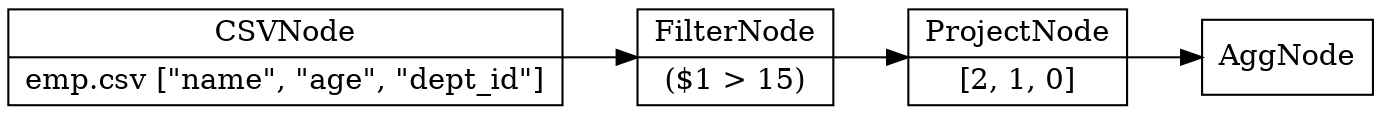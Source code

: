 digraph example1 {
    node [shape=record];
    rankdir=LR;
    splines=polyline;
    nodesep=0.5;
    Node0[label="CSVNode|emp.csv [\"name\", \"age\", \"dept_id\"]"];
    Node1[label="FilterNode|($1 &gt; 15)"];
    Node0 -> Node1;
    Node2[label="ProjectNode|[2, 1, 0]"];
    Node1 -> Node2;
    Node3[label="AggNode"];
    Node2 -> Node3;
}
